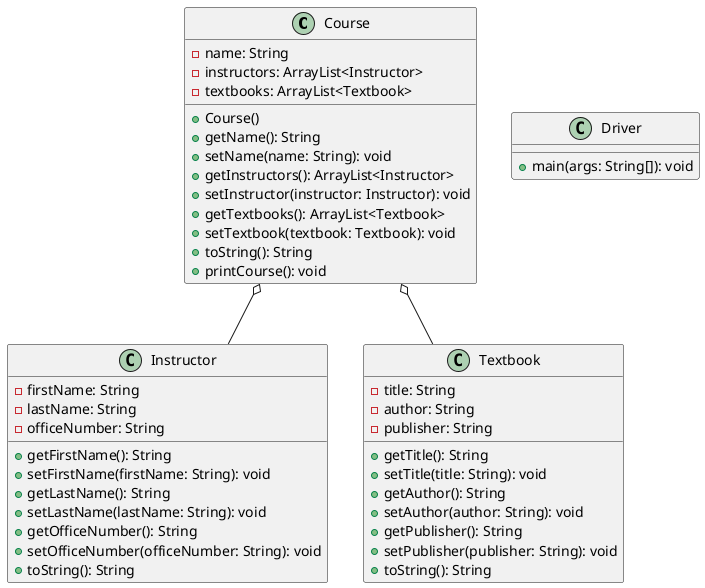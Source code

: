 @startuml

Course o-- Instructor
Course o-- Textbook

class Instructor {
  - firstName: String
  - lastName: String
  - officeNumber: String
  + getFirstName(): String
  + setFirstName(firstName: String): void
  + getLastName(): String
  + setLastName(lastName: String): void
  + getOfficeNumber(): String
  + setOfficeNumber(officeNumber: String): void
  + toString(): String
}
class Textbook {
  - title: String
  - author: String
  - publisher: String
  + getTitle(): String
  + setTitle(title: String): void
  + getAuthor(): String
  + setAuthor(author: String): void
  + getPublisher(): String
  + setPublisher(publisher: String): void
  + toString(): String
}
class Course {
  - name: String
  - instructors: ArrayList<Instructor>
  - textbooks: ArrayList<Textbook>
  + Course()
  + getName(): String
  + setName(name: String): void
  + getInstructors(): ArrayList<Instructor>
  + setInstructor(instructor: Instructor): void
  + getTextbooks(): ArrayList<Textbook>
  + setTextbook(textbook: Textbook): void
  + toString(): String
  + printCourse(): void
}
class Driver {
  + main(args: String[]): void
}
@enduml